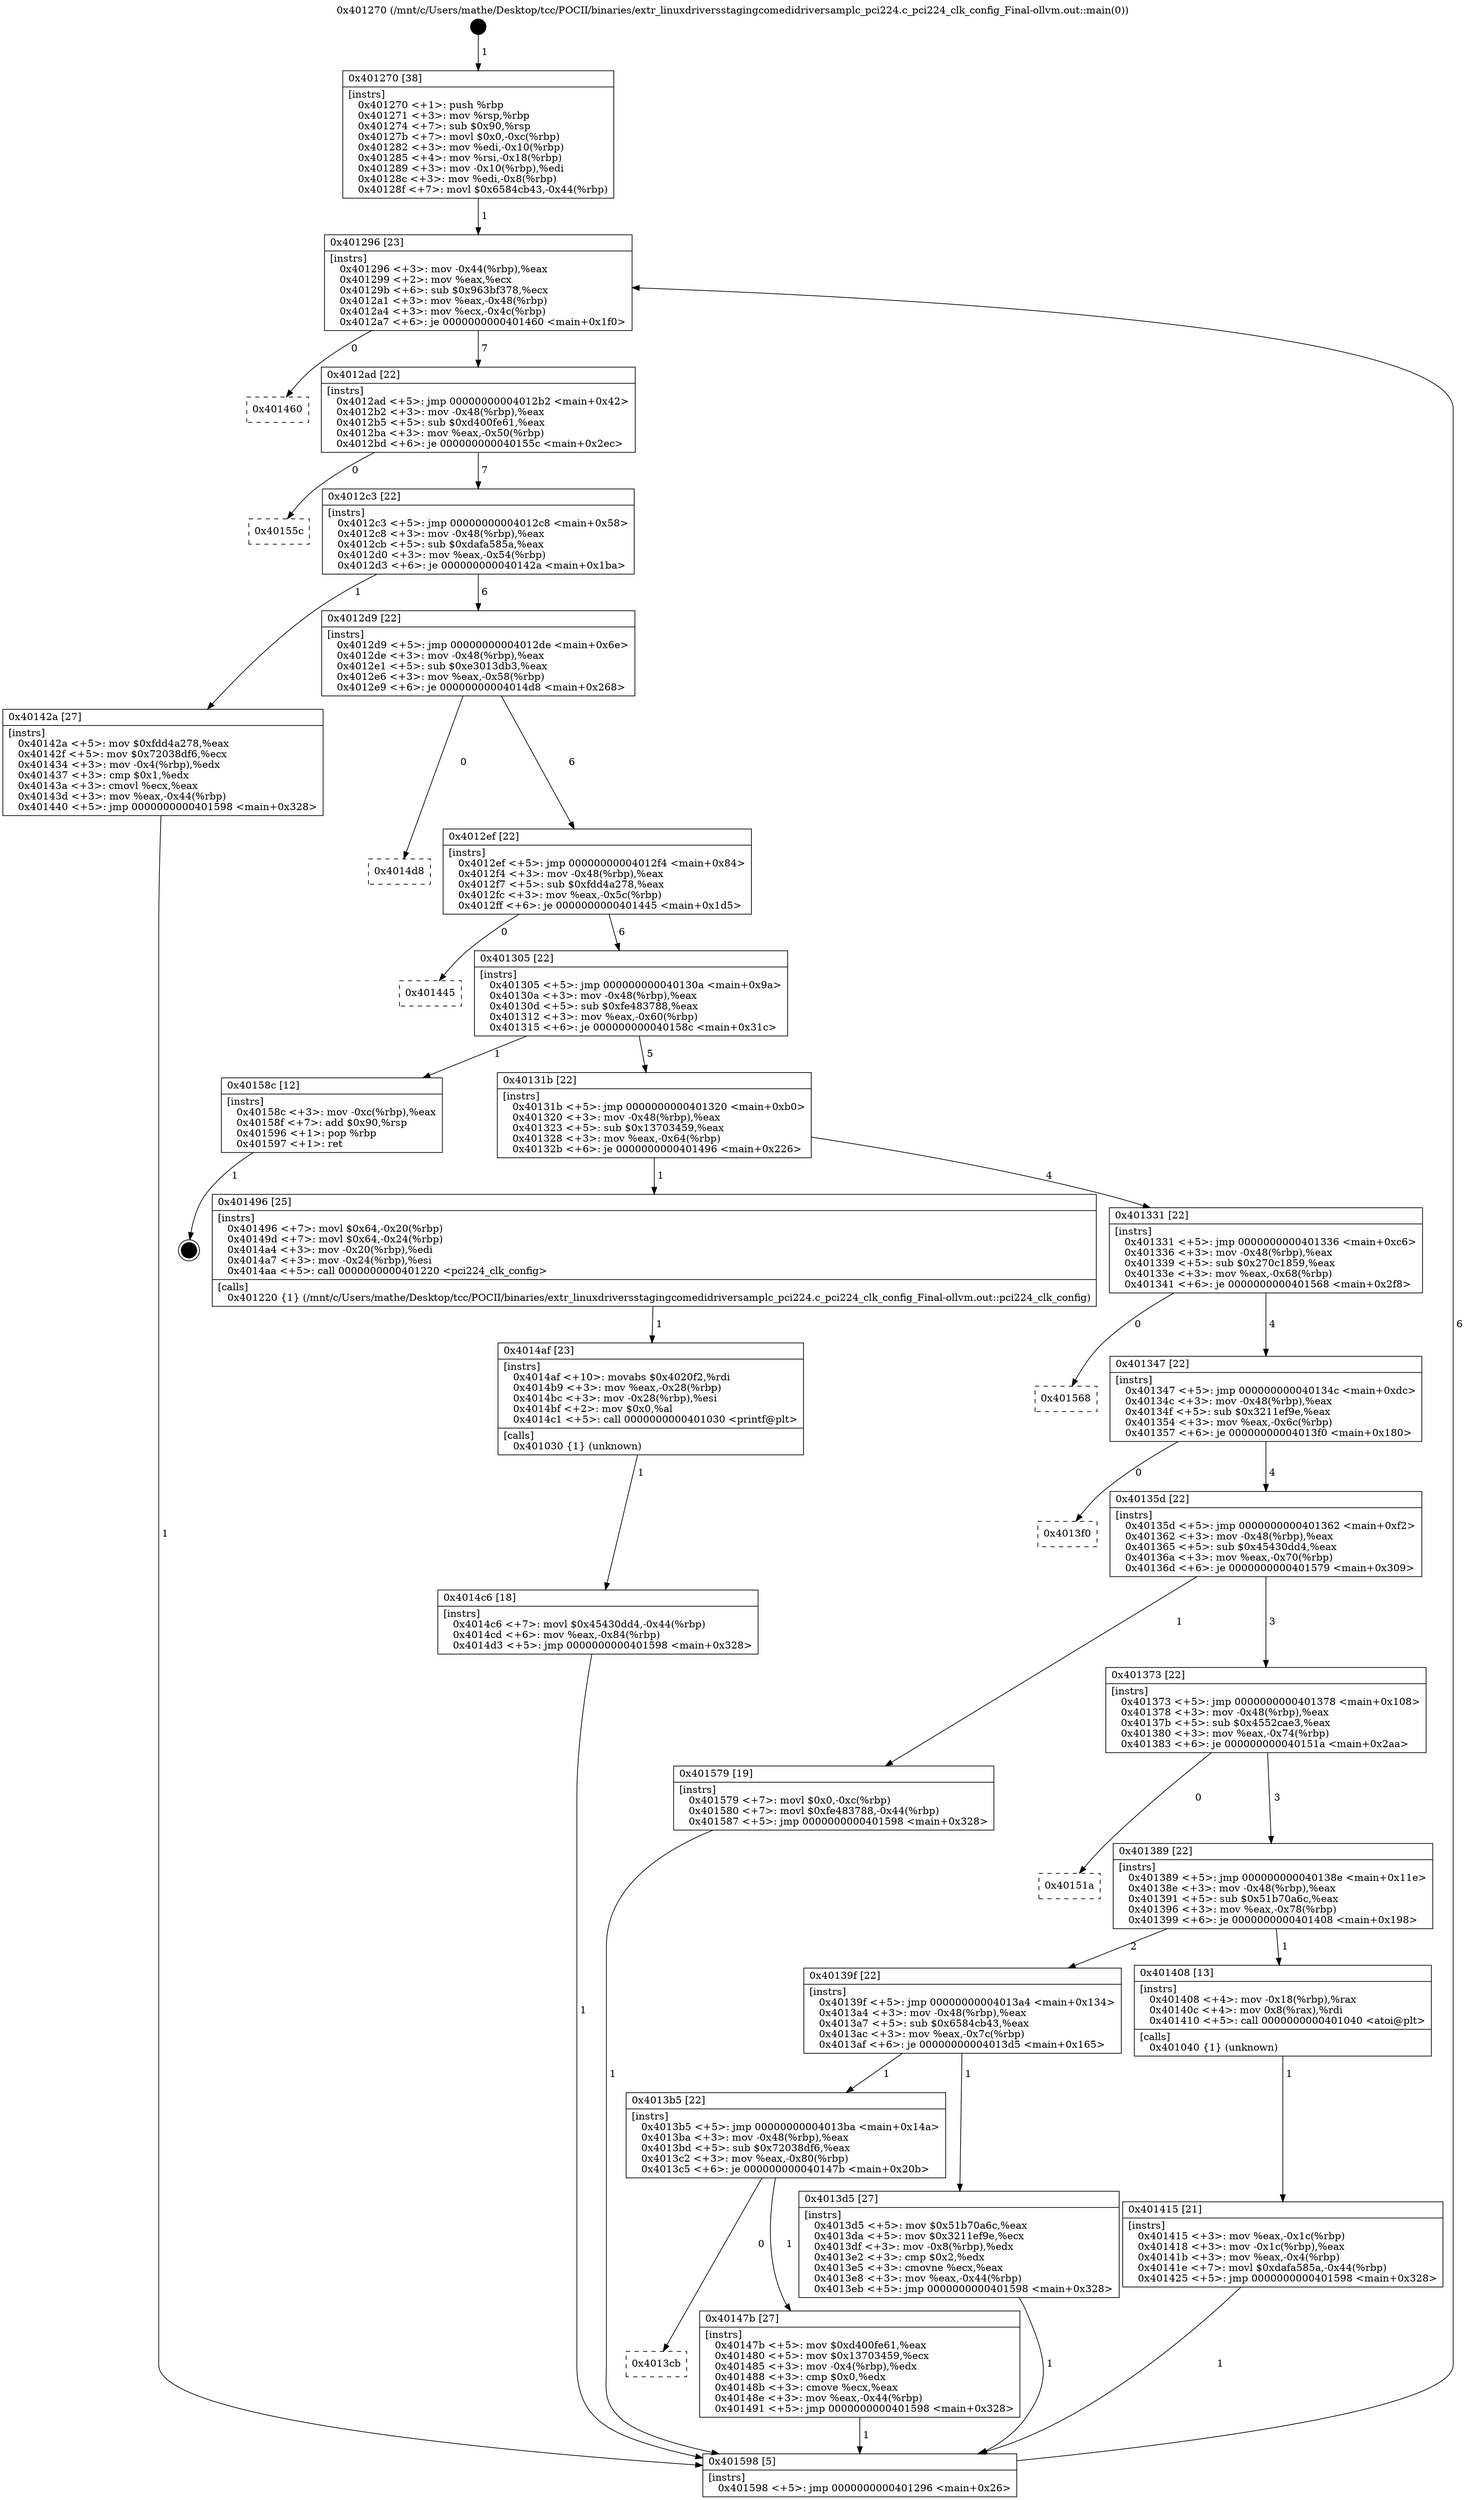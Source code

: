digraph "0x401270" {
  label = "0x401270 (/mnt/c/Users/mathe/Desktop/tcc/POCII/binaries/extr_linuxdriversstagingcomedidriversamplc_pci224.c_pci224_clk_config_Final-ollvm.out::main(0))"
  labelloc = "t"
  node[shape=record]

  Entry [label="",width=0.3,height=0.3,shape=circle,fillcolor=black,style=filled]
  "0x401296" [label="{
     0x401296 [23]\l
     | [instrs]\l
     &nbsp;&nbsp;0x401296 \<+3\>: mov -0x44(%rbp),%eax\l
     &nbsp;&nbsp;0x401299 \<+2\>: mov %eax,%ecx\l
     &nbsp;&nbsp;0x40129b \<+6\>: sub $0x963bf378,%ecx\l
     &nbsp;&nbsp;0x4012a1 \<+3\>: mov %eax,-0x48(%rbp)\l
     &nbsp;&nbsp;0x4012a4 \<+3\>: mov %ecx,-0x4c(%rbp)\l
     &nbsp;&nbsp;0x4012a7 \<+6\>: je 0000000000401460 \<main+0x1f0\>\l
  }"]
  "0x401460" [label="{
     0x401460\l
  }", style=dashed]
  "0x4012ad" [label="{
     0x4012ad [22]\l
     | [instrs]\l
     &nbsp;&nbsp;0x4012ad \<+5\>: jmp 00000000004012b2 \<main+0x42\>\l
     &nbsp;&nbsp;0x4012b2 \<+3\>: mov -0x48(%rbp),%eax\l
     &nbsp;&nbsp;0x4012b5 \<+5\>: sub $0xd400fe61,%eax\l
     &nbsp;&nbsp;0x4012ba \<+3\>: mov %eax,-0x50(%rbp)\l
     &nbsp;&nbsp;0x4012bd \<+6\>: je 000000000040155c \<main+0x2ec\>\l
  }"]
  Exit [label="",width=0.3,height=0.3,shape=circle,fillcolor=black,style=filled,peripheries=2]
  "0x40155c" [label="{
     0x40155c\l
  }", style=dashed]
  "0x4012c3" [label="{
     0x4012c3 [22]\l
     | [instrs]\l
     &nbsp;&nbsp;0x4012c3 \<+5\>: jmp 00000000004012c8 \<main+0x58\>\l
     &nbsp;&nbsp;0x4012c8 \<+3\>: mov -0x48(%rbp),%eax\l
     &nbsp;&nbsp;0x4012cb \<+5\>: sub $0xdafa585a,%eax\l
     &nbsp;&nbsp;0x4012d0 \<+3\>: mov %eax,-0x54(%rbp)\l
     &nbsp;&nbsp;0x4012d3 \<+6\>: je 000000000040142a \<main+0x1ba\>\l
  }"]
  "0x4014c6" [label="{
     0x4014c6 [18]\l
     | [instrs]\l
     &nbsp;&nbsp;0x4014c6 \<+7\>: movl $0x45430dd4,-0x44(%rbp)\l
     &nbsp;&nbsp;0x4014cd \<+6\>: mov %eax,-0x84(%rbp)\l
     &nbsp;&nbsp;0x4014d3 \<+5\>: jmp 0000000000401598 \<main+0x328\>\l
  }"]
  "0x40142a" [label="{
     0x40142a [27]\l
     | [instrs]\l
     &nbsp;&nbsp;0x40142a \<+5\>: mov $0xfdd4a278,%eax\l
     &nbsp;&nbsp;0x40142f \<+5\>: mov $0x72038df6,%ecx\l
     &nbsp;&nbsp;0x401434 \<+3\>: mov -0x4(%rbp),%edx\l
     &nbsp;&nbsp;0x401437 \<+3\>: cmp $0x1,%edx\l
     &nbsp;&nbsp;0x40143a \<+3\>: cmovl %ecx,%eax\l
     &nbsp;&nbsp;0x40143d \<+3\>: mov %eax,-0x44(%rbp)\l
     &nbsp;&nbsp;0x401440 \<+5\>: jmp 0000000000401598 \<main+0x328\>\l
  }"]
  "0x4012d9" [label="{
     0x4012d9 [22]\l
     | [instrs]\l
     &nbsp;&nbsp;0x4012d9 \<+5\>: jmp 00000000004012de \<main+0x6e\>\l
     &nbsp;&nbsp;0x4012de \<+3\>: mov -0x48(%rbp),%eax\l
     &nbsp;&nbsp;0x4012e1 \<+5\>: sub $0xe3013db3,%eax\l
     &nbsp;&nbsp;0x4012e6 \<+3\>: mov %eax,-0x58(%rbp)\l
     &nbsp;&nbsp;0x4012e9 \<+6\>: je 00000000004014d8 \<main+0x268\>\l
  }"]
  "0x4014af" [label="{
     0x4014af [23]\l
     | [instrs]\l
     &nbsp;&nbsp;0x4014af \<+10\>: movabs $0x4020f2,%rdi\l
     &nbsp;&nbsp;0x4014b9 \<+3\>: mov %eax,-0x28(%rbp)\l
     &nbsp;&nbsp;0x4014bc \<+3\>: mov -0x28(%rbp),%esi\l
     &nbsp;&nbsp;0x4014bf \<+2\>: mov $0x0,%al\l
     &nbsp;&nbsp;0x4014c1 \<+5\>: call 0000000000401030 \<printf@plt\>\l
     | [calls]\l
     &nbsp;&nbsp;0x401030 \{1\} (unknown)\l
  }"]
  "0x4014d8" [label="{
     0x4014d8\l
  }", style=dashed]
  "0x4012ef" [label="{
     0x4012ef [22]\l
     | [instrs]\l
     &nbsp;&nbsp;0x4012ef \<+5\>: jmp 00000000004012f4 \<main+0x84\>\l
     &nbsp;&nbsp;0x4012f4 \<+3\>: mov -0x48(%rbp),%eax\l
     &nbsp;&nbsp;0x4012f7 \<+5\>: sub $0xfdd4a278,%eax\l
     &nbsp;&nbsp;0x4012fc \<+3\>: mov %eax,-0x5c(%rbp)\l
     &nbsp;&nbsp;0x4012ff \<+6\>: je 0000000000401445 \<main+0x1d5\>\l
  }"]
  "0x4013cb" [label="{
     0x4013cb\l
  }", style=dashed]
  "0x401445" [label="{
     0x401445\l
  }", style=dashed]
  "0x401305" [label="{
     0x401305 [22]\l
     | [instrs]\l
     &nbsp;&nbsp;0x401305 \<+5\>: jmp 000000000040130a \<main+0x9a\>\l
     &nbsp;&nbsp;0x40130a \<+3\>: mov -0x48(%rbp),%eax\l
     &nbsp;&nbsp;0x40130d \<+5\>: sub $0xfe483788,%eax\l
     &nbsp;&nbsp;0x401312 \<+3\>: mov %eax,-0x60(%rbp)\l
     &nbsp;&nbsp;0x401315 \<+6\>: je 000000000040158c \<main+0x31c\>\l
  }"]
  "0x40147b" [label="{
     0x40147b [27]\l
     | [instrs]\l
     &nbsp;&nbsp;0x40147b \<+5\>: mov $0xd400fe61,%eax\l
     &nbsp;&nbsp;0x401480 \<+5\>: mov $0x13703459,%ecx\l
     &nbsp;&nbsp;0x401485 \<+3\>: mov -0x4(%rbp),%edx\l
     &nbsp;&nbsp;0x401488 \<+3\>: cmp $0x0,%edx\l
     &nbsp;&nbsp;0x40148b \<+3\>: cmove %ecx,%eax\l
     &nbsp;&nbsp;0x40148e \<+3\>: mov %eax,-0x44(%rbp)\l
     &nbsp;&nbsp;0x401491 \<+5\>: jmp 0000000000401598 \<main+0x328\>\l
  }"]
  "0x40158c" [label="{
     0x40158c [12]\l
     | [instrs]\l
     &nbsp;&nbsp;0x40158c \<+3\>: mov -0xc(%rbp),%eax\l
     &nbsp;&nbsp;0x40158f \<+7\>: add $0x90,%rsp\l
     &nbsp;&nbsp;0x401596 \<+1\>: pop %rbp\l
     &nbsp;&nbsp;0x401597 \<+1\>: ret\l
  }"]
  "0x40131b" [label="{
     0x40131b [22]\l
     | [instrs]\l
     &nbsp;&nbsp;0x40131b \<+5\>: jmp 0000000000401320 \<main+0xb0\>\l
     &nbsp;&nbsp;0x401320 \<+3\>: mov -0x48(%rbp),%eax\l
     &nbsp;&nbsp;0x401323 \<+5\>: sub $0x13703459,%eax\l
     &nbsp;&nbsp;0x401328 \<+3\>: mov %eax,-0x64(%rbp)\l
     &nbsp;&nbsp;0x40132b \<+6\>: je 0000000000401496 \<main+0x226\>\l
  }"]
  "0x401415" [label="{
     0x401415 [21]\l
     | [instrs]\l
     &nbsp;&nbsp;0x401415 \<+3\>: mov %eax,-0x1c(%rbp)\l
     &nbsp;&nbsp;0x401418 \<+3\>: mov -0x1c(%rbp),%eax\l
     &nbsp;&nbsp;0x40141b \<+3\>: mov %eax,-0x4(%rbp)\l
     &nbsp;&nbsp;0x40141e \<+7\>: movl $0xdafa585a,-0x44(%rbp)\l
     &nbsp;&nbsp;0x401425 \<+5\>: jmp 0000000000401598 \<main+0x328\>\l
  }"]
  "0x401496" [label="{
     0x401496 [25]\l
     | [instrs]\l
     &nbsp;&nbsp;0x401496 \<+7\>: movl $0x64,-0x20(%rbp)\l
     &nbsp;&nbsp;0x40149d \<+7\>: movl $0x64,-0x24(%rbp)\l
     &nbsp;&nbsp;0x4014a4 \<+3\>: mov -0x20(%rbp),%edi\l
     &nbsp;&nbsp;0x4014a7 \<+3\>: mov -0x24(%rbp),%esi\l
     &nbsp;&nbsp;0x4014aa \<+5\>: call 0000000000401220 \<pci224_clk_config\>\l
     | [calls]\l
     &nbsp;&nbsp;0x401220 \{1\} (/mnt/c/Users/mathe/Desktop/tcc/POCII/binaries/extr_linuxdriversstagingcomedidriversamplc_pci224.c_pci224_clk_config_Final-ollvm.out::pci224_clk_config)\l
  }"]
  "0x401331" [label="{
     0x401331 [22]\l
     | [instrs]\l
     &nbsp;&nbsp;0x401331 \<+5\>: jmp 0000000000401336 \<main+0xc6\>\l
     &nbsp;&nbsp;0x401336 \<+3\>: mov -0x48(%rbp),%eax\l
     &nbsp;&nbsp;0x401339 \<+5\>: sub $0x270c1859,%eax\l
     &nbsp;&nbsp;0x40133e \<+3\>: mov %eax,-0x68(%rbp)\l
     &nbsp;&nbsp;0x401341 \<+6\>: je 0000000000401568 \<main+0x2f8\>\l
  }"]
  "0x401270" [label="{
     0x401270 [38]\l
     | [instrs]\l
     &nbsp;&nbsp;0x401270 \<+1\>: push %rbp\l
     &nbsp;&nbsp;0x401271 \<+3\>: mov %rsp,%rbp\l
     &nbsp;&nbsp;0x401274 \<+7\>: sub $0x90,%rsp\l
     &nbsp;&nbsp;0x40127b \<+7\>: movl $0x0,-0xc(%rbp)\l
     &nbsp;&nbsp;0x401282 \<+3\>: mov %edi,-0x10(%rbp)\l
     &nbsp;&nbsp;0x401285 \<+4\>: mov %rsi,-0x18(%rbp)\l
     &nbsp;&nbsp;0x401289 \<+3\>: mov -0x10(%rbp),%edi\l
     &nbsp;&nbsp;0x40128c \<+3\>: mov %edi,-0x8(%rbp)\l
     &nbsp;&nbsp;0x40128f \<+7\>: movl $0x6584cb43,-0x44(%rbp)\l
  }"]
  "0x401568" [label="{
     0x401568\l
  }", style=dashed]
  "0x401347" [label="{
     0x401347 [22]\l
     | [instrs]\l
     &nbsp;&nbsp;0x401347 \<+5\>: jmp 000000000040134c \<main+0xdc\>\l
     &nbsp;&nbsp;0x40134c \<+3\>: mov -0x48(%rbp),%eax\l
     &nbsp;&nbsp;0x40134f \<+5\>: sub $0x3211ef9e,%eax\l
     &nbsp;&nbsp;0x401354 \<+3\>: mov %eax,-0x6c(%rbp)\l
     &nbsp;&nbsp;0x401357 \<+6\>: je 00000000004013f0 \<main+0x180\>\l
  }"]
  "0x401598" [label="{
     0x401598 [5]\l
     | [instrs]\l
     &nbsp;&nbsp;0x401598 \<+5\>: jmp 0000000000401296 \<main+0x26\>\l
  }"]
  "0x4013f0" [label="{
     0x4013f0\l
  }", style=dashed]
  "0x40135d" [label="{
     0x40135d [22]\l
     | [instrs]\l
     &nbsp;&nbsp;0x40135d \<+5\>: jmp 0000000000401362 \<main+0xf2\>\l
     &nbsp;&nbsp;0x401362 \<+3\>: mov -0x48(%rbp),%eax\l
     &nbsp;&nbsp;0x401365 \<+5\>: sub $0x45430dd4,%eax\l
     &nbsp;&nbsp;0x40136a \<+3\>: mov %eax,-0x70(%rbp)\l
     &nbsp;&nbsp;0x40136d \<+6\>: je 0000000000401579 \<main+0x309\>\l
  }"]
  "0x4013b5" [label="{
     0x4013b5 [22]\l
     | [instrs]\l
     &nbsp;&nbsp;0x4013b5 \<+5\>: jmp 00000000004013ba \<main+0x14a\>\l
     &nbsp;&nbsp;0x4013ba \<+3\>: mov -0x48(%rbp),%eax\l
     &nbsp;&nbsp;0x4013bd \<+5\>: sub $0x72038df6,%eax\l
     &nbsp;&nbsp;0x4013c2 \<+3\>: mov %eax,-0x80(%rbp)\l
     &nbsp;&nbsp;0x4013c5 \<+6\>: je 000000000040147b \<main+0x20b\>\l
  }"]
  "0x401579" [label="{
     0x401579 [19]\l
     | [instrs]\l
     &nbsp;&nbsp;0x401579 \<+7\>: movl $0x0,-0xc(%rbp)\l
     &nbsp;&nbsp;0x401580 \<+7\>: movl $0xfe483788,-0x44(%rbp)\l
     &nbsp;&nbsp;0x401587 \<+5\>: jmp 0000000000401598 \<main+0x328\>\l
  }"]
  "0x401373" [label="{
     0x401373 [22]\l
     | [instrs]\l
     &nbsp;&nbsp;0x401373 \<+5\>: jmp 0000000000401378 \<main+0x108\>\l
     &nbsp;&nbsp;0x401378 \<+3\>: mov -0x48(%rbp),%eax\l
     &nbsp;&nbsp;0x40137b \<+5\>: sub $0x4552cae3,%eax\l
     &nbsp;&nbsp;0x401380 \<+3\>: mov %eax,-0x74(%rbp)\l
     &nbsp;&nbsp;0x401383 \<+6\>: je 000000000040151a \<main+0x2aa\>\l
  }"]
  "0x4013d5" [label="{
     0x4013d5 [27]\l
     | [instrs]\l
     &nbsp;&nbsp;0x4013d5 \<+5\>: mov $0x51b70a6c,%eax\l
     &nbsp;&nbsp;0x4013da \<+5\>: mov $0x3211ef9e,%ecx\l
     &nbsp;&nbsp;0x4013df \<+3\>: mov -0x8(%rbp),%edx\l
     &nbsp;&nbsp;0x4013e2 \<+3\>: cmp $0x2,%edx\l
     &nbsp;&nbsp;0x4013e5 \<+3\>: cmovne %ecx,%eax\l
     &nbsp;&nbsp;0x4013e8 \<+3\>: mov %eax,-0x44(%rbp)\l
     &nbsp;&nbsp;0x4013eb \<+5\>: jmp 0000000000401598 \<main+0x328\>\l
  }"]
  "0x40151a" [label="{
     0x40151a\l
  }", style=dashed]
  "0x401389" [label="{
     0x401389 [22]\l
     | [instrs]\l
     &nbsp;&nbsp;0x401389 \<+5\>: jmp 000000000040138e \<main+0x11e\>\l
     &nbsp;&nbsp;0x40138e \<+3\>: mov -0x48(%rbp),%eax\l
     &nbsp;&nbsp;0x401391 \<+5\>: sub $0x51b70a6c,%eax\l
     &nbsp;&nbsp;0x401396 \<+3\>: mov %eax,-0x78(%rbp)\l
     &nbsp;&nbsp;0x401399 \<+6\>: je 0000000000401408 \<main+0x198\>\l
  }"]
  "0x40139f" [label="{
     0x40139f [22]\l
     | [instrs]\l
     &nbsp;&nbsp;0x40139f \<+5\>: jmp 00000000004013a4 \<main+0x134\>\l
     &nbsp;&nbsp;0x4013a4 \<+3\>: mov -0x48(%rbp),%eax\l
     &nbsp;&nbsp;0x4013a7 \<+5\>: sub $0x6584cb43,%eax\l
     &nbsp;&nbsp;0x4013ac \<+3\>: mov %eax,-0x7c(%rbp)\l
     &nbsp;&nbsp;0x4013af \<+6\>: je 00000000004013d5 \<main+0x165\>\l
  }"]
  "0x401408" [label="{
     0x401408 [13]\l
     | [instrs]\l
     &nbsp;&nbsp;0x401408 \<+4\>: mov -0x18(%rbp),%rax\l
     &nbsp;&nbsp;0x40140c \<+4\>: mov 0x8(%rax),%rdi\l
     &nbsp;&nbsp;0x401410 \<+5\>: call 0000000000401040 \<atoi@plt\>\l
     | [calls]\l
     &nbsp;&nbsp;0x401040 \{1\} (unknown)\l
  }"]
  Entry -> "0x401270" [label=" 1"]
  "0x401296" -> "0x401460" [label=" 0"]
  "0x401296" -> "0x4012ad" [label=" 7"]
  "0x40158c" -> Exit [label=" 1"]
  "0x4012ad" -> "0x40155c" [label=" 0"]
  "0x4012ad" -> "0x4012c3" [label=" 7"]
  "0x401579" -> "0x401598" [label=" 1"]
  "0x4012c3" -> "0x40142a" [label=" 1"]
  "0x4012c3" -> "0x4012d9" [label=" 6"]
  "0x4014c6" -> "0x401598" [label=" 1"]
  "0x4012d9" -> "0x4014d8" [label=" 0"]
  "0x4012d9" -> "0x4012ef" [label=" 6"]
  "0x4014af" -> "0x4014c6" [label=" 1"]
  "0x4012ef" -> "0x401445" [label=" 0"]
  "0x4012ef" -> "0x401305" [label=" 6"]
  "0x401496" -> "0x4014af" [label=" 1"]
  "0x401305" -> "0x40158c" [label=" 1"]
  "0x401305" -> "0x40131b" [label=" 5"]
  "0x40147b" -> "0x401598" [label=" 1"]
  "0x40131b" -> "0x401496" [label=" 1"]
  "0x40131b" -> "0x401331" [label=" 4"]
  "0x4013b5" -> "0x40147b" [label=" 1"]
  "0x401331" -> "0x401568" [label=" 0"]
  "0x401331" -> "0x401347" [label=" 4"]
  "0x4013b5" -> "0x4013cb" [label=" 0"]
  "0x401347" -> "0x4013f0" [label=" 0"]
  "0x401347" -> "0x40135d" [label=" 4"]
  "0x40142a" -> "0x401598" [label=" 1"]
  "0x40135d" -> "0x401579" [label=" 1"]
  "0x40135d" -> "0x401373" [label=" 3"]
  "0x401415" -> "0x401598" [label=" 1"]
  "0x401373" -> "0x40151a" [label=" 0"]
  "0x401373" -> "0x401389" [label=" 3"]
  "0x401408" -> "0x401415" [label=" 1"]
  "0x401389" -> "0x401408" [label=" 1"]
  "0x401389" -> "0x40139f" [label=" 2"]
  "0x401598" -> "0x401296" [label=" 6"]
  "0x40139f" -> "0x4013d5" [label=" 1"]
  "0x40139f" -> "0x4013b5" [label=" 1"]
  "0x4013d5" -> "0x401598" [label=" 1"]
  "0x401270" -> "0x401296" [label=" 1"]
}
